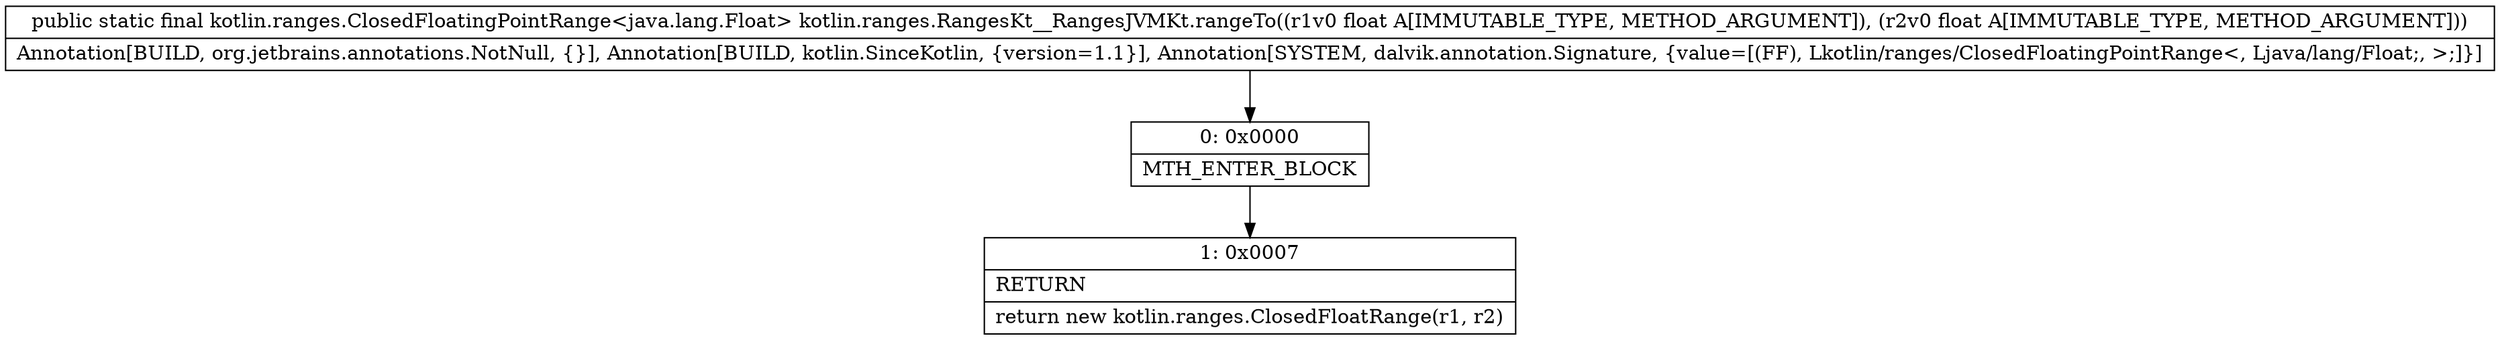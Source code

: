 digraph "CFG forkotlin.ranges.RangesKt__RangesJVMKt.rangeTo(FF)Lkotlin\/ranges\/ClosedFloatingPointRange;" {
Node_0 [shape=record,label="{0\:\ 0x0000|MTH_ENTER_BLOCK\l}"];
Node_1 [shape=record,label="{1\:\ 0x0007|RETURN\l|return new kotlin.ranges.ClosedFloatRange(r1, r2)\l}"];
MethodNode[shape=record,label="{public static final kotlin.ranges.ClosedFloatingPointRange\<java.lang.Float\> kotlin.ranges.RangesKt__RangesJVMKt.rangeTo((r1v0 float A[IMMUTABLE_TYPE, METHOD_ARGUMENT]), (r2v0 float A[IMMUTABLE_TYPE, METHOD_ARGUMENT]))  | Annotation[BUILD, org.jetbrains.annotations.NotNull, \{\}], Annotation[BUILD, kotlin.SinceKotlin, \{version=1.1\}], Annotation[SYSTEM, dalvik.annotation.Signature, \{value=[(FF), Lkotlin\/ranges\/ClosedFloatingPointRange\<, Ljava\/lang\/Float;, \>;]\}]\l}"];
MethodNode -> Node_0;
Node_0 -> Node_1;
}


